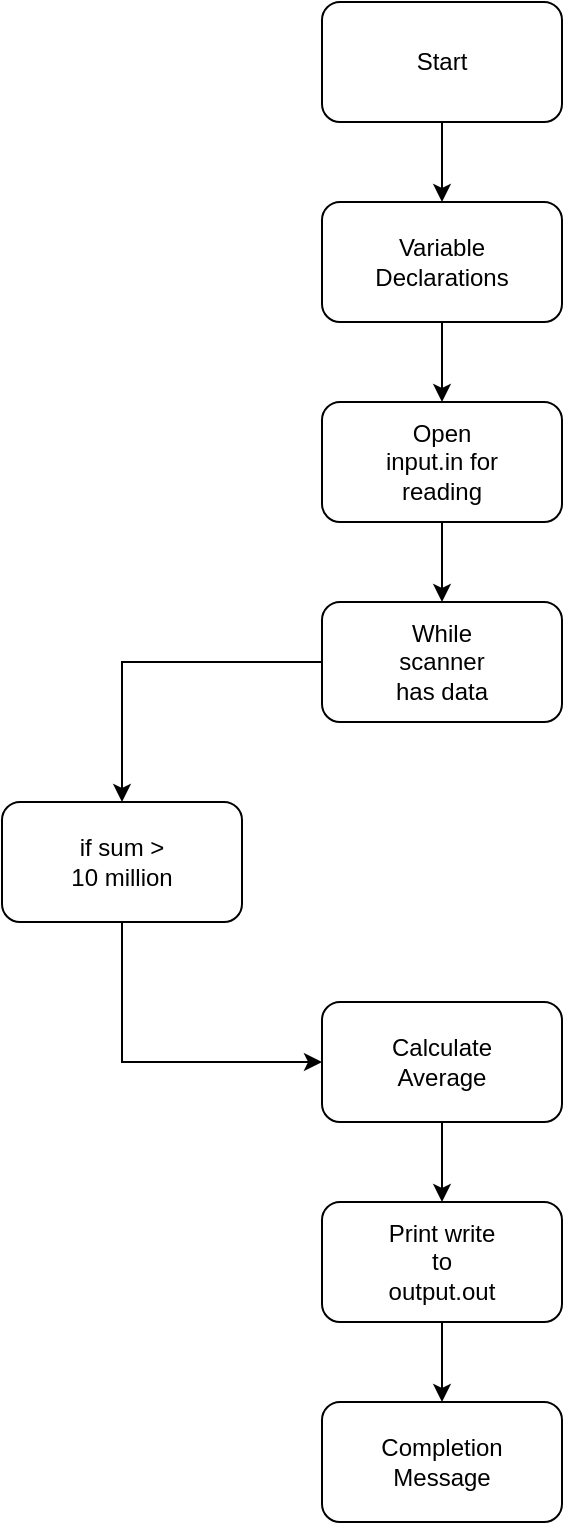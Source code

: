 <mxfile version="21.6.6" type="device">
  <diagram name="Page-1" id="8gpV7xHivw1CbJks1hNY">
    <mxGraphModel dx="472" dy="780" grid="1" gridSize="10" guides="1" tooltips="1" connect="1" arrows="1" fold="1" page="1" pageScale="1" pageWidth="850" pageHeight="1100" math="0" shadow="0">
      <root>
        <mxCell id="0" />
        <mxCell id="1" parent="0" />
        <mxCell id="oRwTiBhRduaK2-V26PwW-20" style="edgeStyle=orthogonalEdgeStyle;rounded=0;orthogonalLoop=1;jettySize=auto;html=1;entryX=0.5;entryY=0;entryDx=0;entryDy=0;" edge="1" parent="1" source="oRwTiBhRduaK2-V26PwW-1" target="oRwTiBhRduaK2-V26PwW-3">
          <mxGeometry relative="1" as="geometry" />
        </mxCell>
        <mxCell id="oRwTiBhRduaK2-V26PwW-1" value="" style="rounded=1;whiteSpace=wrap;html=1;" vertex="1" parent="1">
          <mxGeometry x="200" y="80" width="120" height="60" as="geometry" />
        </mxCell>
        <mxCell id="oRwTiBhRduaK2-V26PwW-2" value="Start" style="text;html=1;strokeColor=none;fillColor=none;align=center;verticalAlign=middle;whiteSpace=wrap;rounded=0;" vertex="1" parent="1">
          <mxGeometry x="230" y="95" width="60" height="30" as="geometry" />
        </mxCell>
        <mxCell id="oRwTiBhRduaK2-V26PwW-21" style="edgeStyle=orthogonalEdgeStyle;rounded=0;orthogonalLoop=1;jettySize=auto;html=1;entryX=0.5;entryY=0;entryDx=0;entryDy=0;" edge="1" parent="1" source="oRwTiBhRduaK2-V26PwW-3" target="oRwTiBhRduaK2-V26PwW-5">
          <mxGeometry relative="1" as="geometry" />
        </mxCell>
        <mxCell id="oRwTiBhRduaK2-V26PwW-3" value="" style="rounded=1;whiteSpace=wrap;html=1;" vertex="1" parent="1">
          <mxGeometry x="200" y="180" width="120" height="60" as="geometry" />
        </mxCell>
        <mxCell id="oRwTiBhRduaK2-V26PwW-4" value="Variable Declarations" style="text;html=1;strokeColor=none;fillColor=none;align=center;verticalAlign=middle;whiteSpace=wrap;rounded=0;" vertex="1" parent="1">
          <mxGeometry x="230" y="195" width="60" height="30" as="geometry" />
        </mxCell>
        <mxCell id="oRwTiBhRduaK2-V26PwW-22" style="edgeStyle=orthogonalEdgeStyle;rounded=0;orthogonalLoop=1;jettySize=auto;html=1;entryX=0.5;entryY=0;entryDx=0;entryDy=0;" edge="1" parent="1" source="oRwTiBhRduaK2-V26PwW-5" target="oRwTiBhRduaK2-V26PwW-7">
          <mxGeometry relative="1" as="geometry" />
        </mxCell>
        <mxCell id="oRwTiBhRduaK2-V26PwW-5" value="" style="rounded=1;whiteSpace=wrap;html=1;" vertex="1" parent="1">
          <mxGeometry x="200" y="280" width="120" height="60" as="geometry" />
        </mxCell>
        <mxCell id="oRwTiBhRduaK2-V26PwW-6" value="Open input.in for reading" style="text;html=1;strokeColor=none;fillColor=none;align=center;verticalAlign=middle;whiteSpace=wrap;rounded=0;" vertex="1" parent="1">
          <mxGeometry x="230" y="295" width="60" height="30" as="geometry" />
        </mxCell>
        <mxCell id="oRwTiBhRduaK2-V26PwW-23" style="edgeStyle=orthogonalEdgeStyle;rounded=0;orthogonalLoop=1;jettySize=auto;html=1;entryX=0.5;entryY=0;entryDx=0;entryDy=0;" edge="1" parent="1" source="oRwTiBhRduaK2-V26PwW-7" target="oRwTiBhRduaK2-V26PwW-9">
          <mxGeometry relative="1" as="geometry" />
        </mxCell>
        <mxCell id="oRwTiBhRduaK2-V26PwW-7" value="" style="rounded=1;whiteSpace=wrap;html=1;" vertex="1" parent="1">
          <mxGeometry x="200" y="380" width="120" height="60" as="geometry" />
        </mxCell>
        <mxCell id="oRwTiBhRduaK2-V26PwW-8" value="While scanner has data" style="text;html=1;strokeColor=none;fillColor=none;align=center;verticalAlign=middle;whiteSpace=wrap;rounded=0;" vertex="1" parent="1">
          <mxGeometry x="230" y="395" width="60" height="30" as="geometry" />
        </mxCell>
        <mxCell id="oRwTiBhRduaK2-V26PwW-24" style="edgeStyle=orthogonalEdgeStyle;rounded=0;orthogonalLoop=1;jettySize=auto;html=1;entryX=0;entryY=0.5;entryDx=0;entryDy=0;" edge="1" parent="1" source="oRwTiBhRduaK2-V26PwW-9" target="oRwTiBhRduaK2-V26PwW-14">
          <mxGeometry relative="1" as="geometry">
            <Array as="points">
              <mxPoint x="100" y="610" />
            </Array>
          </mxGeometry>
        </mxCell>
        <mxCell id="oRwTiBhRduaK2-V26PwW-9" value="" style="rounded=1;whiteSpace=wrap;html=1;" vertex="1" parent="1">
          <mxGeometry x="40" y="480" width="120" height="60" as="geometry" />
        </mxCell>
        <mxCell id="oRwTiBhRduaK2-V26PwW-10" value="if sum &amp;gt; 10 million" style="text;html=1;strokeColor=none;fillColor=none;align=center;verticalAlign=middle;whiteSpace=wrap;rounded=0;" vertex="1" parent="1">
          <mxGeometry x="70" y="495" width="60" height="30" as="geometry" />
        </mxCell>
        <mxCell id="oRwTiBhRduaK2-V26PwW-25" style="edgeStyle=orthogonalEdgeStyle;rounded=0;orthogonalLoop=1;jettySize=auto;html=1;entryX=0.5;entryY=0;entryDx=0;entryDy=0;" edge="1" parent="1" source="oRwTiBhRduaK2-V26PwW-14" target="oRwTiBhRduaK2-V26PwW-16">
          <mxGeometry relative="1" as="geometry" />
        </mxCell>
        <mxCell id="oRwTiBhRduaK2-V26PwW-14" value="" style="rounded=1;whiteSpace=wrap;html=1;" vertex="1" parent="1">
          <mxGeometry x="200" y="580" width="120" height="60" as="geometry" />
        </mxCell>
        <mxCell id="oRwTiBhRduaK2-V26PwW-15" value="Calculate Average" style="text;html=1;strokeColor=none;fillColor=none;align=center;verticalAlign=middle;whiteSpace=wrap;rounded=0;" vertex="1" parent="1">
          <mxGeometry x="230" y="595" width="60" height="30" as="geometry" />
        </mxCell>
        <mxCell id="oRwTiBhRduaK2-V26PwW-26" style="edgeStyle=orthogonalEdgeStyle;rounded=0;orthogonalLoop=1;jettySize=auto;html=1;entryX=0.5;entryY=0;entryDx=0;entryDy=0;" edge="1" parent="1" source="oRwTiBhRduaK2-V26PwW-16" target="oRwTiBhRduaK2-V26PwW-18">
          <mxGeometry relative="1" as="geometry" />
        </mxCell>
        <mxCell id="oRwTiBhRduaK2-V26PwW-16" value="" style="rounded=1;whiteSpace=wrap;html=1;" vertex="1" parent="1">
          <mxGeometry x="200" y="680" width="120" height="60" as="geometry" />
        </mxCell>
        <mxCell id="oRwTiBhRduaK2-V26PwW-17" value="Print write to output.out" style="text;html=1;strokeColor=none;fillColor=none;align=center;verticalAlign=middle;whiteSpace=wrap;rounded=0;" vertex="1" parent="1">
          <mxGeometry x="230" y="695" width="60" height="30" as="geometry" />
        </mxCell>
        <mxCell id="oRwTiBhRduaK2-V26PwW-18" value="" style="rounded=1;whiteSpace=wrap;html=1;" vertex="1" parent="1">
          <mxGeometry x="200" y="780" width="120" height="60" as="geometry" />
        </mxCell>
        <mxCell id="oRwTiBhRduaK2-V26PwW-19" value="Completion Message" style="text;html=1;strokeColor=none;fillColor=none;align=center;verticalAlign=middle;whiteSpace=wrap;rounded=0;" vertex="1" parent="1">
          <mxGeometry x="230" y="795" width="60" height="30" as="geometry" />
        </mxCell>
      </root>
    </mxGraphModel>
  </diagram>
</mxfile>
